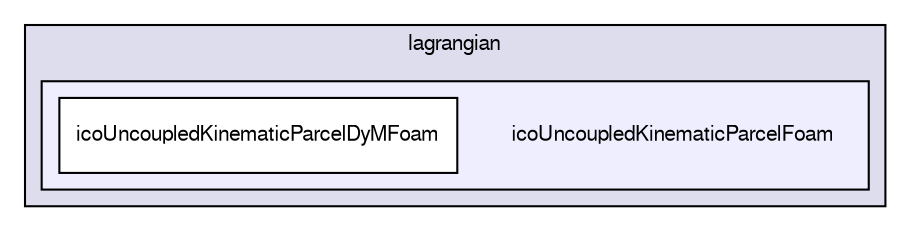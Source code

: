 digraph "applications/solvers/lagrangian/icoUncoupledKinematicParcelFoam" {
  bgcolor=transparent;
  compound=true
  node [ fontsize="10", fontname="FreeSans"];
  edge [ labelfontsize="10", labelfontname="FreeSans"];
  subgraph clusterdir_9e1aaabb0e6f6026c8abb09c4d63ec18 {
    graph [ bgcolor="#ddddee", pencolor="black", label="lagrangian" fontname="FreeSans", fontsize="10", URL="dir_9e1aaabb0e6f6026c8abb09c4d63ec18.html"]
  subgraph clusterdir_1b6d7312c3b78f2facedece3f22c13dd {
    graph [ bgcolor="#eeeeff", pencolor="black", label="" URL="dir_1b6d7312c3b78f2facedece3f22c13dd.html"];
    dir_1b6d7312c3b78f2facedece3f22c13dd [shape=plaintext label="icoUncoupledKinematicParcelFoam"];
    dir_fdc47220d54a73bc7ec593764d4e027d [shape=box label="icoUncoupledKinematicParcelDyMFoam" color="black" fillcolor="white" style="filled" URL="dir_fdc47220d54a73bc7ec593764d4e027d.html"];
  }
  }
}
